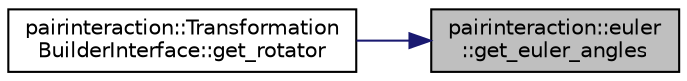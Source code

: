 digraph "pairinteraction::euler::get_euler_angles"
{
 // INTERACTIVE_SVG=YES
 // LATEX_PDF_SIZE
  bgcolor="transparent";
  edge [fontname="Helvetica",fontsize="10",labelfontname="Helvetica",labelfontsize="10"];
  node [fontname="Helvetica",fontsize="10",shape=record];
  rankdir="RL";
  Node1 [label="pairinteraction::euler\l::get_euler_angles",height=0.2,width=0.4,color="black", fillcolor="grey75", style="filled", fontcolor="black",tooltip="Extract the Euler angles alpha, beta, gamma."];
  Node1 -> Node2 [dir="back",color="midnightblue",fontsize="10",style="solid",fontname="Helvetica"];
  Node2 [label="pairinteraction::Transformation\lBuilderInterface::get_rotator",height=0.2,width=0.4,color="black",URL="$classpairinteraction_1_1TransformationBuilderInterface.html#aae40c5e15532e207779fa206109e4439",tooltip=" "];
}
